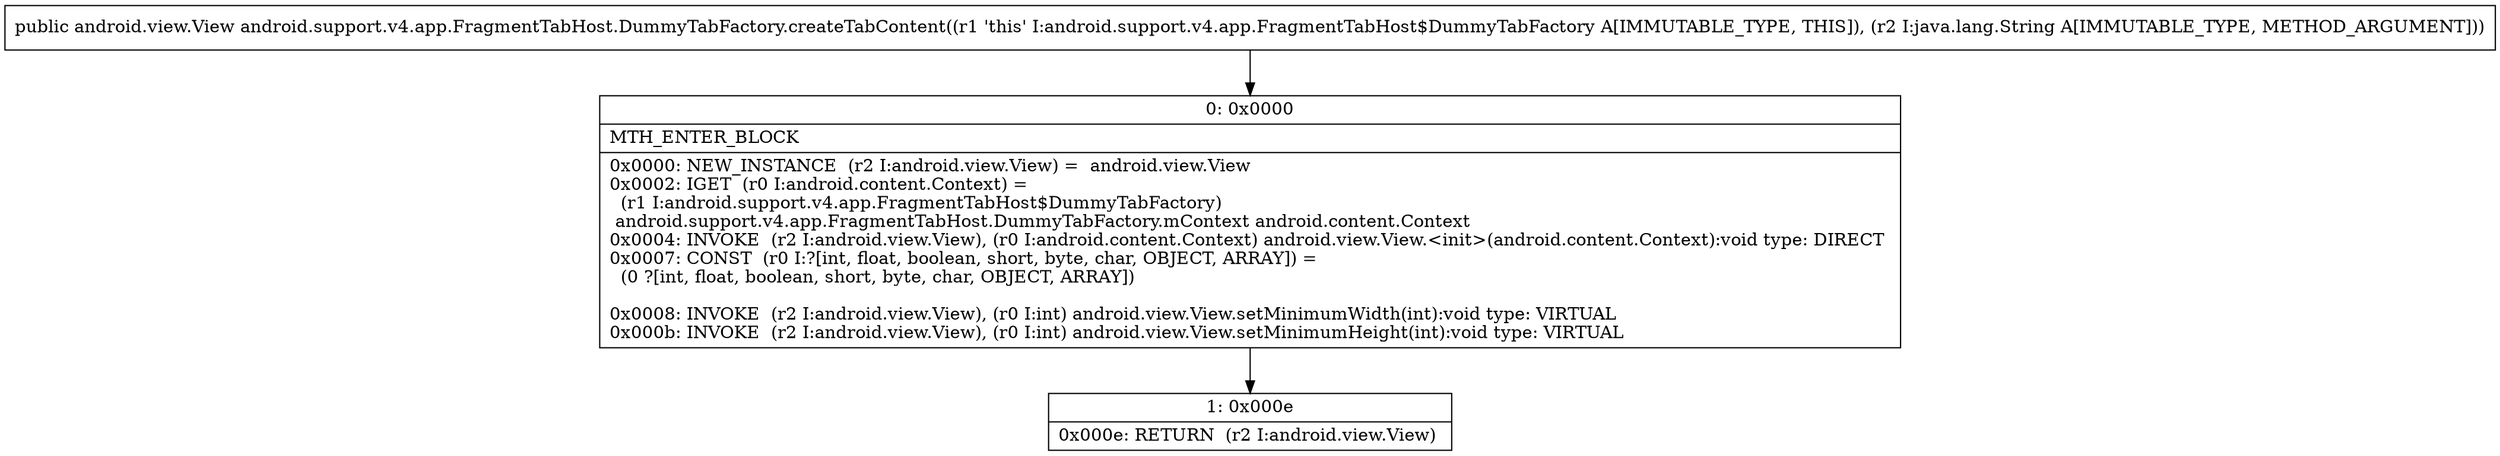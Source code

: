 digraph "CFG forandroid.support.v4.app.FragmentTabHost.DummyTabFactory.createTabContent(Ljava\/lang\/String;)Landroid\/view\/View;" {
Node_0 [shape=record,label="{0\:\ 0x0000|MTH_ENTER_BLOCK\l|0x0000: NEW_INSTANCE  (r2 I:android.view.View) =  android.view.View \l0x0002: IGET  (r0 I:android.content.Context) = \l  (r1 I:android.support.v4.app.FragmentTabHost$DummyTabFactory)\l android.support.v4.app.FragmentTabHost.DummyTabFactory.mContext android.content.Context \l0x0004: INVOKE  (r2 I:android.view.View), (r0 I:android.content.Context) android.view.View.\<init\>(android.content.Context):void type: DIRECT \l0x0007: CONST  (r0 I:?[int, float, boolean, short, byte, char, OBJECT, ARRAY]) = \l  (0 ?[int, float, boolean, short, byte, char, OBJECT, ARRAY])\l \l0x0008: INVOKE  (r2 I:android.view.View), (r0 I:int) android.view.View.setMinimumWidth(int):void type: VIRTUAL \l0x000b: INVOKE  (r2 I:android.view.View), (r0 I:int) android.view.View.setMinimumHeight(int):void type: VIRTUAL \l}"];
Node_1 [shape=record,label="{1\:\ 0x000e|0x000e: RETURN  (r2 I:android.view.View) \l}"];
MethodNode[shape=record,label="{public android.view.View android.support.v4.app.FragmentTabHost.DummyTabFactory.createTabContent((r1 'this' I:android.support.v4.app.FragmentTabHost$DummyTabFactory A[IMMUTABLE_TYPE, THIS]), (r2 I:java.lang.String A[IMMUTABLE_TYPE, METHOD_ARGUMENT])) }"];
MethodNode -> Node_0;
Node_0 -> Node_1;
}

